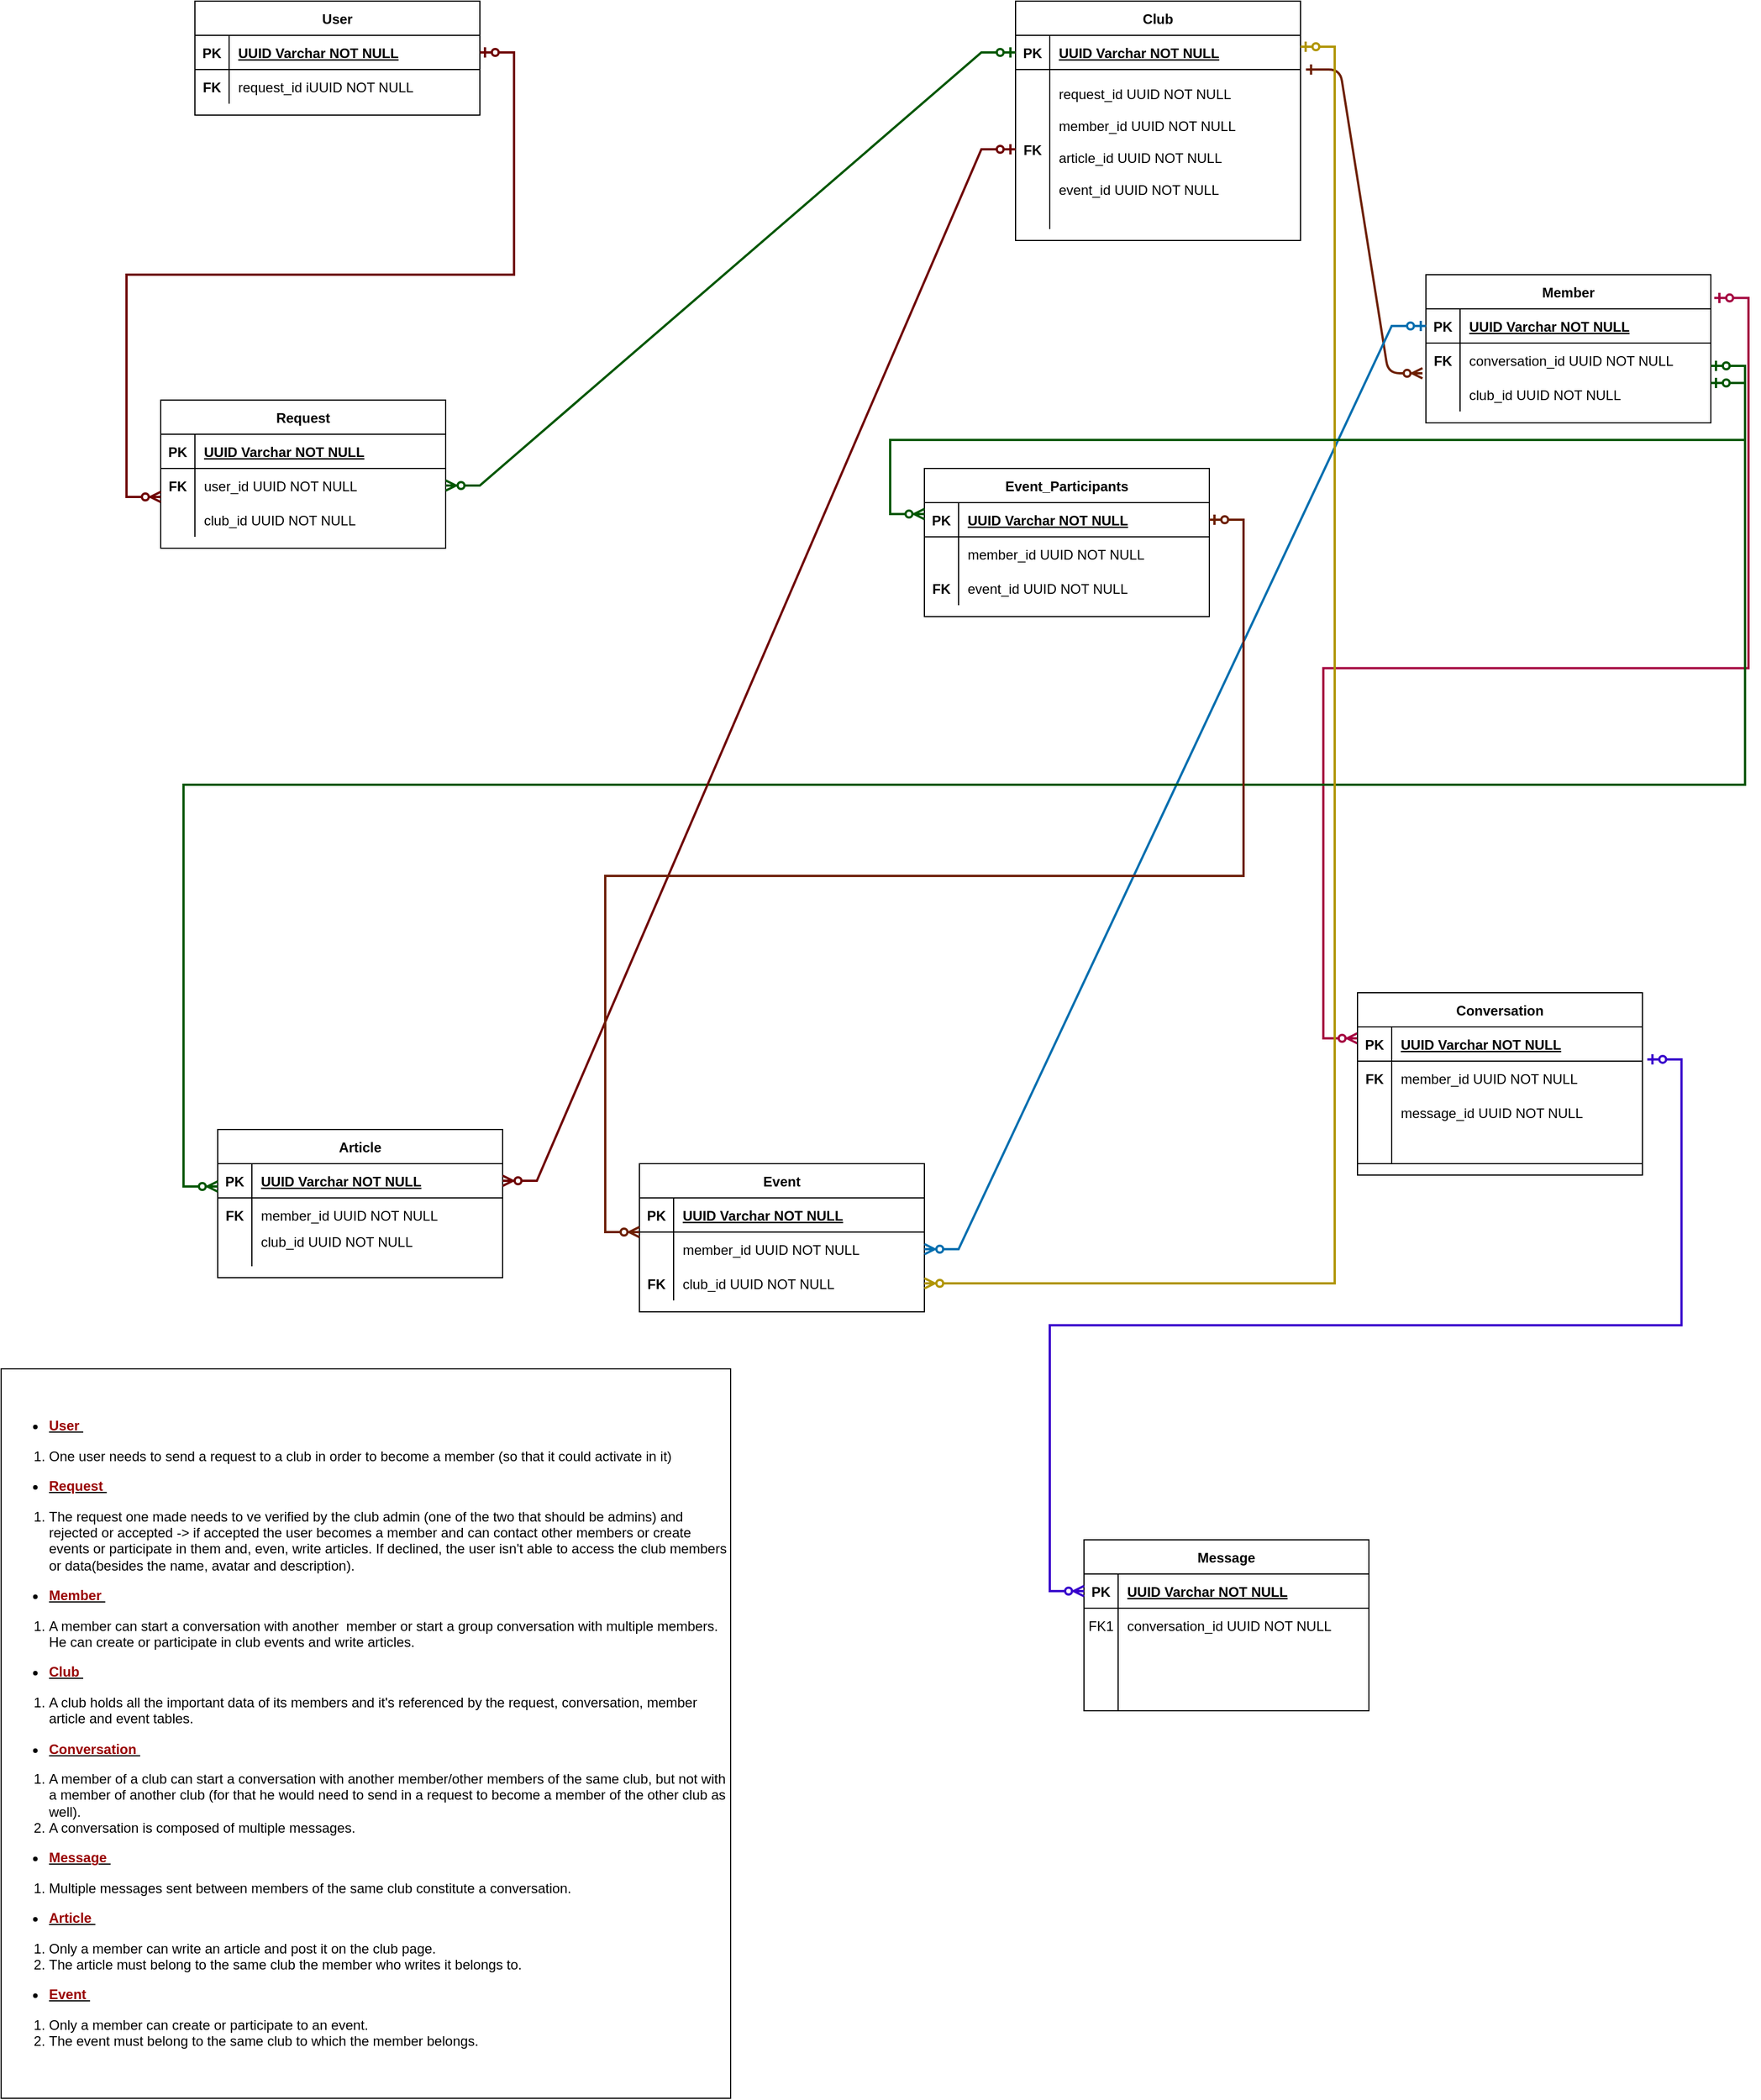 <mxfile version="24.7.1" type="device">
  <diagram id="R2lEEEUBdFMjLlhIrx00" name="Page-1">
    <mxGraphModel dx="2759" dy="949" grid="1" gridSize="10" guides="1" tooltips="1" connect="1" arrows="1" fold="1" page="1" pageScale="1" pageWidth="850" pageHeight="1100" math="0" shadow="0" extFonts="Permanent Marker^https://fonts.googleapis.com/css?family=Permanent+Marker">
      <root>
        <mxCell id="0" />
        <mxCell id="1" parent="0" />
        <mxCell id="C-vyLk0tnHw3VtMMgP7b-2" value="Member" style="shape=table;startSize=30;container=1;collapsible=1;childLayout=tableLayout;fixedRows=1;rowLines=0;fontStyle=1;align=center;resizeLast=1;" parent="1" vertex="1">
          <mxGeometry x="490" y="250" width="250" height="130" as="geometry" />
        </mxCell>
        <mxCell id="C-vyLk0tnHw3VtMMgP7b-3" value="" style="shape=partialRectangle;collapsible=0;dropTarget=0;pointerEvents=0;fillColor=none;points=[[0,0.5],[1,0.5]];portConstraint=eastwest;top=0;left=0;right=0;bottom=1;" parent="C-vyLk0tnHw3VtMMgP7b-2" vertex="1">
          <mxGeometry y="30" width="250" height="30" as="geometry" />
        </mxCell>
        <mxCell id="C-vyLk0tnHw3VtMMgP7b-4" value="PK" style="shape=partialRectangle;overflow=hidden;connectable=0;fillColor=none;top=0;left=0;bottom=0;right=0;fontStyle=1;" parent="C-vyLk0tnHw3VtMMgP7b-3" vertex="1">
          <mxGeometry width="30" height="30" as="geometry">
            <mxRectangle width="30" height="30" as="alternateBounds" />
          </mxGeometry>
        </mxCell>
        <mxCell id="C-vyLk0tnHw3VtMMgP7b-5" value="UUID Varchar NOT NULL" style="shape=partialRectangle;overflow=hidden;connectable=0;fillColor=none;top=0;left=0;bottom=0;right=0;align=left;spacingLeft=6;fontStyle=5;" parent="C-vyLk0tnHw3VtMMgP7b-3" vertex="1">
          <mxGeometry x="30" width="220" height="30" as="geometry">
            <mxRectangle width="220" height="30" as="alternateBounds" />
          </mxGeometry>
        </mxCell>
        <mxCell id="C-vyLk0tnHw3VtMMgP7b-6" value="" style="shape=partialRectangle;collapsible=0;dropTarget=0;pointerEvents=0;fillColor=none;points=[[0,0.5],[1,0.5]];portConstraint=eastwest;top=0;left=0;right=0;bottom=0;" parent="C-vyLk0tnHw3VtMMgP7b-2" vertex="1">
          <mxGeometry y="60" width="250" height="30" as="geometry" />
        </mxCell>
        <mxCell id="C-vyLk0tnHw3VtMMgP7b-7" value="FK" style="shape=partialRectangle;overflow=hidden;connectable=0;fillColor=none;top=0;left=0;bottom=0;right=0;fontStyle=1" parent="C-vyLk0tnHw3VtMMgP7b-6" vertex="1">
          <mxGeometry width="30" height="30" as="geometry">
            <mxRectangle width="30" height="30" as="alternateBounds" />
          </mxGeometry>
        </mxCell>
        <mxCell id="C-vyLk0tnHw3VtMMgP7b-8" value="conversation_id UUID NOT NULL" style="shape=partialRectangle;overflow=hidden;connectable=0;fillColor=none;top=0;left=0;bottom=0;right=0;align=left;spacingLeft=6;" parent="C-vyLk0tnHw3VtMMgP7b-6" vertex="1">
          <mxGeometry x="30" width="220" height="30" as="geometry">
            <mxRectangle width="220" height="30" as="alternateBounds" />
          </mxGeometry>
        </mxCell>
        <mxCell id="C-vyLk0tnHw3VtMMgP7b-9" value="" style="shape=partialRectangle;collapsible=0;dropTarget=0;pointerEvents=0;fillColor=none;points=[[0,0.5],[1,0.5]];portConstraint=eastwest;top=0;left=0;right=0;bottom=0;" parent="C-vyLk0tnHw3VtMMgP7b-2" vertex="1">
          <mxGeometry y="90" width="250" height="30" as="geometry" />
        </mxCell>
        <mxCell id="C-vyLk0tnHw3VtMMgP7b-10" value="" style="shape=partialRectangle;overflow=hidden;connectable=0;fillColor=none;top=0;left=0;bottom=0;right=0;" parent="C-vyLk0tnHw3VtMMgP7b-9" vertex="1">
          <mxGeometry width="30" height="30" as="geometry">
            <mxRectangle width="30" height="30" as="alternateBounds" />
          </mxGeometry>
        </mxCell>
        <mxCell id="C-vyLk0tnHw3VtMMgP7b-11" value="club_id UUID NOT NULL" style="shape=partialRectangle;overflow=hidden;connectable=0;fillColor=none;top=0;left=0;bottom=0;right=0;align=left;spacingLeft=6;" parent="C-vyLk0tnHw3VtMMgP7b-9" vertex="1">
          <mxGeometry x="30" width="220" height="30" as="geometry">
            <mxRectangle width="220" height="30" as="alternateBounds" />
          </mxGeometry>
        </mxCell>
        <mxCell id="C-vyLk0tnHw3VtMMgP7b-13" value="User" style="shape=table;startSize=30;container=1;collapsible=1;childLayout=tableLayout;fixedRows=1;rowLines=0;fontStyle=1;align=center;resizeLast=1;" parent="1" vertex="1">
          <mxGeometry x="-590" y="10" width="250" height="100" as="geometry" />
        </mxCell>
        <mxCell id="C-vyLk0tnHw3VtMMgP7b-14" value="" style="shape=partialRectangle;collapsible=0;dropTarget=0;pointerEvents=0;fillColor=none;points=[[0,0.5],[1,0.5]];portConstraint=eastwest;top=0;left=0;right=0;bottom=1;" parent="C-vyLk0tnHw3VtMMgP7b-13" vertex="1">
          <mxGeometry y="30" width="250" height="30" as="geometry" />
        </mxCell>
        <mxCell id="C-vyLk0tnHw3VtMMgP7b-15" value="PK" style="shape=partialRectangle;overflow=hidden;connectable=0;fillColor=none;top=0;left=0;bottom=0;right=0;fontStyle=1;" parent="C-vyLk0tnHw3VtMMgP7b-14" vertex="1">
          <mxGeometry width="30" height="30" as="geometry">
            <mxRectangle width="30" height="30" as="alternateBounds" />
          </mxGeometry>
        </mxCell>
        <mxCell id="C-vyLk0tnHw3VtMMgP7b-16" value="UUID Varchar NOT NULL" style="shape=partialRectangle;overflow=hidden;connectable=0;fillColor=none;top=0;left=0;bottom=0;right=0;align=left;spacingLeft=6;fontStyle=5;" parent="C-vyLk0tnHw3VtMMgP7b-14" vertex="1">
          <mxGeometry x="30" width="220" height="30" as="geometry">
            <mxRectangle width="220" height="30" as="alternateBounds" />
          </mxGeometry>
        </mxCell>
        <mxCell id="C-vyLk0tnHw3VtMMgP7b-17" value="" style="shape=partialRectangle;collapsible=0;dropTarget=0;pointerEvents=0;fillColor=none;points=[[0,0.5],[1,0.5]];portConstraint=eastwest;top=0;left=0;right=0;bottom=0;" parent="C-vyLk0tnHw3VtMMgP7b-13" vertex="1">
          <mxGeometry y="60" width="250" height="30" as="geometry" />
        </mxCell>
        <mxCell id="C-vyLk0tnHw3VtMMgP7b-18" value="FK" style="shape=partialRectangle;overflow=hidden;connectable=0;fillColor=none;top=0;left=0;bottom=0;right=0;fontStyle=1" parent="C-vyLk0tnHw3VtMMgP7b-17" vertex="1">
          <mxGeometry width="30" height="30" as="geometry">
            <mxRectangle width="30" height="30" as="alternateBounds" />
          </mxGeometry>
        </mxCell>
        <mxCell id="C-vyLk0tnHw3VtMMgP7b-19" value="request_id iUUID NOT NULL" style="shape=partialRectangle;overflow=hidden;connectable=0;fillColor=none;top=0;left=0;bottom=0;right=0;align=left;spacingLeft=6;" parent="C-vyLk0tnHw3VtMMgP7b-17" vertex="1">
          <mxGeometry x="30" width="220" height="30" as="geometry">
            <mxRectangle width="220" height="30" as="alternateBounds" />
          </mxGeometry>
        </mxCell>
        <mxCell id="C-vyLk0tnHw3VtMMgP7b-23" value="Club" style="shape=table;startSize=30;container=1;collapsible=1;childLayout=tableLayout;fixedRows=1;rowLines=0;fontStyle=1;align=center;resizeLast=1;" parent="1" vertex="1">
          <mxGeometry x="130" y="10" width="250" height="210.0" as="geometry" />
        </mxCell>
        <mxCell id="C-vyLk0tnHw3VtMMgP7b-24" value="" style="shape=partialRectangle;collapsible=0;dropTarget=0;pointerEvents=0;fillColor=none;points=[[0,0.5],[1,0.5]];portConstraint=eastwest;top=0;left=0;right=0;bottom=1;" parent="C-vyLk0tnHw3VtMMgP7b-23" vertex="1">
          <mxGeometry y="30" width="250" height="30" as="geometry" />
        </mxCell>
        <mxCell id="C-vyLk0tnHw3VtMMgP7b-25" value="PK" style="shape=partialRectangle;overflow=hidden;connectable=0;fillColor=none;top=0;left=0;bottom=0;right=0;fontStyle=1;" parent="C-vyLk0tnHw3VtMMgP7b-24" vertex="1">
          <mxGeometry width="30" height="30" as="geometry">
            <mxRectangle width="30" height="30" as="alternateBounds" />
          </mxGeometry>
        </mxCell>
        <mxCell id="C-vyLk0tnHw3VtMMgP7b-26" value="UUID Varchar NOT NULL" style="shape=partialRectangle;overflow=hidden;connectable=0;fillColor=none;top=0;left=0;bottom=0;right=0;align=left;spacingLeft=6;fontStyle=5;" parent="C-vyLk0tnHw3VtMMgP7b-24" vertex="1">
          <mxGeometry x="30" width="220" height="30" as="geometry">
            <mxRectangle width="220" height="30" as="alternateBounds" />
          </mxGeometry>
        </mxCell>
        <mxCell id="C-vyLk0tnHw3VtMMgP7b-27" value="" style="shape=partialRectangle;collapsible=0;dropTarget=0;pointerEvents=0;fillColor=none;points=[[0,0.5],[1,0.5]];portConstraint=eastwest;top=0;left=0;right=0;bottom=0;" parent="C-vyLk0tnHw3VtMMgP7b-23" vertex="1">
          <mxGeometry y="60" width="250" height="140" as="geometry" />
        </mxCell>
        <mxCell id="C-vyLk0tnHw3VtMMgP7b-28" value="FK" style="shape=partialRectangle;overflow=hidden;connectable=0;fillColor=none;top=0;left=0;bottom=0;right=0;fontStyle=1" parent="C-vyLk0tnHw3VtMMgP7b-27" vertex="1">
          <mxGeometry width="30" height="140" as="geometry">
            <mxRectangle width="30" height="140" as="alternateBounds" />
          </mxGeometry>
        </mxCell>
        <mxCell id="C-vyLk0tnHw3VtMMgP7b-29" value="request_id UUID NOT NULL&#xa;&#xa;member_id UUID NOT NULL&#xa;&#xa;article_id UUID NOT NULL&#xa;&#xa;event_id UUID NOT NULL&#xa;" style="shape=partialRectangle;overflow=hidden;connectable=0;fillColor=none;top=0;left=0;bottom=0;right=0;align=left;spacingLeft=6;" parent="C-vyLk0tnHw3VtMMgP7b-27" vertex="1">
          <mxGeometry x="30" width="220" height="140" as="geometry">
            <mxRectangle width="220" height="140" as="alternateBounds" />
          </mxGeometry>
        </mxCell>
        <mxCell id="bkxmKQyJV3_calfWGKH9-31" value="Request" style="shape=table;startSize=30;container=1;collapsible=1;childLayout=tableLayout;fixedRows=1;rowLines=0;fontStyle=1;align=center;resizeLast=1;" vertex="1" parent="1">
          <mxGeometry x="-620" y="360" width="250" height="130" as="geometry" />
        </mxCell>
        <mxCell id="bkxmKQyJV3_calfWGKH9-32" value="" style="shape=partialRectangle;collapsible=0;dropTarget=0;pointerEvents=0;fillColor=none;points=[[0,0.5],[1,0.5]];portConstraint=eastwest;top=0;left=0;right=0;bottom=1;" vertex="1" parent="bkxmKQyJV3_calfWGKH9-31">
          <mxGeometry y="30" width="250" height="30" as="geometry" />
        </mxCell>
        <mxCell id="bkxmKQyJV3_calfWGKH9-33" value="PK" style="shape=partialRectangle;overflow=hidden;connectable=0;fillColor=none;top=0;left=0;bottom=0;right=0;fontStyle=1;" vertex="1" parent="bkxmKQyJV3_calfWGKH9-32">
          <mxGeometry width="30" height="30" as="geometry">
            <mxRectangle width="30" height="30" as="alternateBounds" />
          </mxGeometry>
        </mxCell>
        <mxCell id="bkxmKQyJV3_calfWGKH9-34" value="UUID Varchar NOT NULL" style="shape=partialRectangle;overflow=hidden;connectable=0;fillColor=none;top=0;left=0;bottom=0;right=0;align=left;spacingLeft=6;fontStyle=5;" vertex="1" parent="bkxmKQyJV3_calfWGKH9-32">
          <mxGeometry x="30" width="220" height="30" as="geometry">
            <mxRectangle width="220" height="30" as="alternateBounds" />
          </mxGeometry>
        </mxCell>
        <mxCell id="bkxmKQyJV3_calfWGKH9-35" value="" style="shape=partialRectangle;collapsible=0;dropTarget=0;pointerEvents=0;fillColor=none;points=[[0,0.5],[1,0.5]];portConstraint=eastwest;top=0;left=0;right=0;bottom=0;" vertex="1" parent="bkxmKQyJV3_calfWGKH9-31">
          <mxGeometry y="60" width="250" height="30" as="geometry" />
        </mxCell>
        <mxCell id="bkxmKQyJV3_calfWGKH9-36" value="FK" style="shape=partialRectangle;overflow=hidden;connectable=0;fillColor=none;top=0;left=0;bottom=0;right=0;fontStyle=1" vertex="1" parent="bkxmKQyJV3_calfWGKH9-35">
          <mxGeometry width="30" height="30" as="geometry">
            <mxRectangle width="30" height="30" as="alternateBounds" />
          </mxGeometry>
        </mxCell>
        <mxCell id="bkxmKQyJV3_calfWGKH9-37" value="user_id UUID NOT NULL" style="shape=partialRectangle;overflow=hidden;connectable=0;fillColor=none;top=0;left=0;bottom=0;right=0;align=left;spacingLeft=6;" vertex="1" parent="bkxmKQyJV3_calfWGKH9-35">
          <mxGeometry x="30" width="220" height="30" as="geometry">
            <mxRectangle width="220" height="30" as="alternateBounds" />
          </mxGeometry>
        </mxCell>
        <mxCell id="bkxmKQyJV3_calfWGKH9-38" value="" style="shape=partialRectangle;collapsible=0;dropTarget=0;pointerEvents=0;fillColor=none;points=[[0,0.5],[1,0.5]];portConstraint=eastwest;top=0;left=0;right=0;bottom=0;" vertex="1" parent="bkxmKQyJV3_calfWGKH9-31">
          <mxGeometry y="90" width="250" height="30" as="geometry" />
        </mxCell>
        <mxCell id="bkxmKQyJV3_calfWGKH9-39" value="" style="shape=partialRectangle;overflow=hidden;connectable=0;fillColor=none;top=0;left=0;bottom=0;right=0;" vertex="1" parent="bkxmKQyJV3_calfWGKH9-38">
          <mxGeometry width="30" height="30" as="geometry">
            <mxRectangle width="30" height="30" as="alternateBounds" />
          </mxGeometry>
        </mxCell>
        <mxCell id="bkxmKQyJV3_calfWGKH9-40" value="club_id UUID NOT NULL" style="shape=partialRectangle;overflow=hidden;connectable=0;fillColor=none;top=0;left=0;bottom=0;right=0;align=left;spacingLeft=6;" vertex="1" parent="bkxmKQyJV3_calfWGKH9-38">
          <mxGeometry x="30" width="220" height="30" as="geometry">
            <mxRectangle width="220" height="30" as="alternateBounds" />
          </mxGeometry>
        </mxCell>
        <mxCell id="bkxmKQyJV3_calfWGKH9-306" value="" style="edgeStyle=entityRelationEdgeStyle;endArrow=ERzeroToMany;startArrow=ERone;endFill=1;startFill=0;entryX=-0.012;entryY=0.884;entryDx=0;entryDy=0;fillColor=#a0522d;strokeColor=#6D1F00;strokeWidth=2;exitX=1.019;exitY=0.073;exitDx=0;exitDy=0;exitPerimeter=0;entryPerimeter=0;" edge="1" parent="1" target="C-vyLk0tnHw3VtMMgP7b-6">
          <mxGeometry width="100" height="100" relative="1" as="geometry">
            <mxPoint x="384.75" y="70.0" as="sourcePoint" />
            <mxPoint x="470" y="384.78" as="targetPoint" />
            <Array as="points">
              <mxPoint x="125" y="19.78" />
              <mxPoint x="125" y="19.78" />
              <mxPoint x="-40" y="299.78" />
            </Array>
          </mxGeometry>
        </mxCell>
        <mxCell id="bkxmKQyJV3_calfWGKH9-320" value="Article" style="shape=table;startSize=30;container=1;collapsible=1;childLayout=tableLayout;fixedRows=1;rowLines=0;fontStyle=1;align=center;resizeLast=1;" vertex="1" parent="1">
          <mxGeometry x="-570" y="1000" width="250" height="130" as="geometry" />
        </mxCell>
        <mxCell id="bkxmKQyJV3_calfWGKH9-321" value="" style="shape=partialRectangle;collapsible=0;dropTarget=0;pointerEvents=0;fillColor=none;points=[[0,0.5],[1,0.5]];portConstraint=eastwest;top=0;left=0;right=0;bottom=1;" vertex="1" parent="bkxmKQyJV3_calfWGKH9-320">
          <mxGeometry y="30" width="250" height="30" as="geometry" />
        </mxCell>
        <mxCell id="bkxmKQyJV3_calfWGKH9-322" value="PK" style="shape=partialRectangle;overflow=hidden;connectable=0;fillColor=none;top=0;left=0;bottom=0;right=0;fontStyle=1;" vertex="1" parent="bkxmKQyJV3_calfWGKH9-321">
          <mxGeometry width="30" height="30" as="geometry">
            <mxRectangle width="30" height="30" as="alternateBounds" />
          </mxGeometry>
        </mxCell>
        <mxCell id="bkxmKQyJV3_calfWGKH9-323" value="UUID Varchar NOT NULL" style="shape=partialRectangle;overflow=hidden;connectable=0;fillColor=none;top=0;left=0;bottom=0;right=0;align=left;spacingLeft=6;fontStyle=5;" vertex="1" parent="bkxmKQyJV3_calfWGKH9-321">
          <mxGeometry x="30" width="220" height="30" as="geometry">
            <mxRectangle width="220" height="30" as="alternateBounds" />
          </mxGeometry>
        </mxCell>
        <mxCell id="bkxmKQyJV3_calfWGKH9-324" value="" style="shape=partialRectangle;collapsible=0;dropTarget=0;pointerEvents=0;fillColor=none;points=[[0,0.5],[1,0.5]];portConstraint=eastwest;top=0;left=0;right=0;bottom=0;" vertex="1" parent="bkxmKQyJV3_calfWGKH9-320">
          <mxGeometry y="60" width="250" height="30" as="geometry" />
        </mxCell>
        <mxCell id="bkxmKQyJV3_calfWGKH9-325" value="FK" style="shape=partialRectangle;overflow=hidden;connectable=0;fillColor=none;top=0;left=0;bottom=0;right=0;fontStyle=1" vertex="1" parent="bkxmKQyJV3_calfWGKH9-324">
          <mxGeometry width="30" height="30" as="geometry">
            <mxRectangle width="30" height="30" as="alternateBounds" />
          </mxGeometry>
        </mxCell>
        <mxCell id="bkxmKQyJV3_calfWGKH9-326" value="member_id UUID NOT NULL" style="shape=partialRectangle;overflow=hidden;connectable=0;fillColor=none;top=0;left=0;bottom=0;right=0;align=left;spacingLeft=6;" vertex="1" parent="bkxmKQyJV3_calfWGKH9-324">
          <mxGeometry x="30" width="220" height="30" as="geometry">
            <mxRectangle width="220" height="30" as="alternateBounds" />
          </mxGeometry>
        </mxCell>
        <mxCell id="bkxmKQyJV3_calfWGKH9-327" value="" style="shape=partialRectangle;collapsible=0;dropTarget=0;pointerEvents=0;fillColor=none;points=[[0,0.5],[1,0.5]];portConstraint=eastwest;top=0;left=0;right=0;bottom=0;" vertex="1" parent="bkxmKQyJV3_calfWGKH9-320">
          <mxGeometry y="90" width="250" height="30" as="geometry" />
        </mxCell>
        <mxCell id="bkxmKQyJV3_calfWGKH9-328" value="" style="shape=partialRectangle;overflow=hidden;connectable=0;fillColor=none;top=0;left=0;bottom=0;right=0;" vertex="1" parent="bkxmKQyJV3_calfWGKH9-327">
          <mxGeometry width="30" height="30" as="geometry">
            <mxRectangle width="30" height="30" as="alternateBounds" />
          </mxGeometry>
        </mxCell>
        <mxCell id="bkxmKQyJV3_calfWGKH9-329" value="club_id UUID NOT NULL&#xa;" style="shape=partialRectangle;overflow=hidden;connectable=0;fillColor=none;top=0;left=0;bottom=0;right=0;align=left;spacingLeft=6;" vertex="1" parent="bkxmKQyJV3_calfWGKH9-327">
          <mxGeometry x="30" width="220" height="30" as="geometry">
            <mxRectangle width="220" height="30" as="alternateBounds" />
          </mxGeometry>
        </mxCell>
        <mxCell id="bkxmKQyJV3_calfWGKH9-330" value="Event" style="shape=table;startSize=30;container=1;collapsible=1;childLayout=tableLayout;fixedRows=1;rowLines=0;fontStyle=1;align=center;resizeLast=1;" vertex="1" parent="1">
          <mxGeometry x="-200" y="1030" width="250" height="130" as="geometry" />
        </mxCell>
        <mxCell id="bkxmKQyJV3_calfWGKH9-331" value="" style="shape=partialRectangle;collapsible=0;dropTarget=0;pointerEvents=0;fillColor=none;points=[[0,0.5],[1,0.5]];portConstraint=eastwest;top=0;left=0;right=0;bottom=1;" vertex="1" parent="bkxmKQyJV3_calfWGKH9-330">
          <mxGeometry y="30" width="250" height="30" as="geometry" />
        </mxCell>
        <mxCell id="bkxmKQyJV3_calfWGKH9-332" value="PK" style="shape=partialRectangle;overflow=hidden;connectable=0;fillColor=none;top=0;left=0;bottom=0;right=0;fontStyle=1;" vertex="1" parent="bkxmKQyJV3_calfWGKH9-331">
          <mxGeometry width="30" height="30" as="geometry">
            <mxRectangle width="30" height="30" as="alternateBounds" />
          </mxGeometry>
        </mxCell>
        <mxCell id="bkxmKQyJV3_calfWGKH9-333" value="UUID Varchar NOT NULL" style="shape=partialRectangle;overflow=hidden;connectable=0;fillColor=none;top=0;left=0;bottom=0;right=0;align=left;spacingLeft=6;fontStyle=5;" vertex="1" parent="bkxmKQyJV3_calfWGKH9-331">
          <mxGeometry x="30" width="220" height="30" as="geometry">
            <mxRectangle width="220" height="30" as="alternateBounds" />
          </mxGeometry>
        </mxCell>
        <mxCell id="bkxmKQyJV3_calfWGKH9-391" value="" style="shape=partialRectangle;collapsible=0;dropTarget=0;pointerEvents=0;fillColor=none;points=[[0,0.5],[1,0.5]];portConstraint=eastwest;top=0;left=0;right=0;bottom=0;" vertex="1" parent="bkxmKQyJV3_calfWGKH9-330">
          <mxGeometry y="60" width="250" height="30" as="geometry" />
        </mxCell>
        <mxCell id="bkxmKQyJV3_calfWGKH9-392" value="" style="shape=partialRectangle;overflow=hidden;connectable=0;fillColor=none;top=0;left=0;bottom=0;right=0;" vertex="1" parent="bkxmKQyJV3_calfWGKH9-391">
          <mxGeometry width="30" height="30" as="geometry">
            <mxRectangle width="30" height="30" as="alternateBounds" />
          </mxGeometry>
        </mxCell>
        <mxCell id="bkxmKQyJV3_calfWGKH9-393" value="member_id UUID NOT NULL" style="shape=partialRectangle;overflow=hidden;connectable=0;fillColor=none;top=0;left=0;bottom=0;right=0;align=left;spacingLeft=6;" vertex="1" parent="bkxmKQyJV3_calfWGKH9-391">
          <mxGeometry x="30" width="220" height="30" as="geometry">
            <mxRectangle width="220" height="30" as="alternateBounds" />
          </mxGeometry>
        </mxCell>
        <mxCell id="bkxmKQyJV3_calfWGKH9-334" value="" style="shape=partialRectangle;collapsible=0;dropTarget=0;pointerEvents=0;fillColor=none;points=[[0,0.5],[1,0.5]];portConstraint=eastwest;top=0;left=0;right=0;bottom=0;" vertex="1" parent="bkxmKQyJV3_calfWGKH9-330">
          <mxGeometry y="90" width="250" height="30" as="geometry" />
        </mxCell>
        <mxCell id="bkxmKQyJV3_calfWGKH9-335" value="FK" style="shape=partialRectangle;overflow=hidden;connectable=0;fillColor=none;top=0;left=0;bottom=0;right=0;fontStyle=1" vertex="1" parent="bkxmKQyJV3_calfWGKH9-334">
          <mxGeometry width="30" height="30" as="geometry">
            <mxRectangle width="30" height="30" as="alternateBounds" />
          </mxGeometry>
        </mxCell>
        <mxCell id="bkxmKQyJV3_calfWGKH9-336" value="club_id UUID NOT NULL" style="shape=partialRectangle;overflow=hidden;connectable=0;fillColor=none;top=0;left=0;bottom=0;right=0;align=left;spacingLeft=6;" vertex="1" parent="bkxmKQyJV3_calfWGKH9-334">
          <mxGeometry x="30" width="220" height="30" as="geometry">
            <mxRectangle width="220" height="30" as="alternateBounds" />
          </mxGeometry>
        </mxCell>
        <mxCell id="bkxmKQyJV3_calfWGKH9-382" value="" style="edgeStyle=entityRelationEdgeStyle;fontSize=12;html=1;endArrow=ERzeroToMany;startArrow=ERzeroToOne;rounded=0;exitX=1;exitY=0.5;exitDx=0;exitDy=0;fillColor=#a20025;strokeColor=#6F0000;strokeWidth=2;" edge="1" parent="1" source="C-vyLk0tnHw3VtMMgP7b-14">
          <mxGeometry width="100" height="100" relative="1" as="geometry">
            <mxPoint x="-330" y="60" as="sourcePoint" />
            <mxPoint x="-620" y="445" as="targetPoint" />
            <Array as="points">
              <mxPoint x="-350" y="355" />
              <mxPoint x="-580" y="65" />
              <mxPoint x="-600" y="475" />
              <mxPoint x="-390" y="270" />
              <mxPoint x="-520" y="385" />
              <mxPoint x="-390" y="125" />
              <mxPoint x="-610" y="475" />
              <mxPoint x="-590" y="100" />
              <mxPoint x="-650" y="435" />
              <mxPoint x="-790" y="265" />
              <mxPoint x="-620" y="315" />
            </Array>
          </mxGeometry>
        </mxCell>
        <mxCell id="bkxmKQyJV3_calfWGKH9-384" value="" style="edgeStyle=entityRelationEdgeStyle;fontSize=12;html=1;endArrow=ERzeroToMany;startArrow=ERzeroToOne;rounded=0;exitX=1.012;exitY=0.157;exitDx=0;exitDy=0;exitPerimeter=0;fillColor=#d80073;strokeColor=#A50040;strokeWidth=2;" edge="1" parent="1" source="C-vyLk0tnHw3VtMMgP7b-2">
          <mxGeometry width="100" height="100" relative="1" as="geometry">
            <mxPoint x="493.25" y="360.0" as="sourcePoint" />
            <mxPoint x="430" y="920" as="targetPoint" />
            <Array as="points">
              <mxPoint x="480" y="945.31" />
              <mxPoint x="250" y="655.31" />
              <mxPoint x="230" y="1065.31" />
              <mxPoint x="440" y="860.31" />
              <mxPoint x="310" y="975.31" />
              <mxPoint x="440" y="715.31" />
              <mxPoint x="220" y="1065.31" />
              <mxPoint x="240" y="690.31" />
              <mxPoint x="180" y="1025.31" />
              <mxPoint x="40" y="855.31" />
              <mxPoint x="210" y="905.31" />
            </Array>
          </mxGeometry>
        </mxCell>
        <mxCell id="bkxmKQyJV3_calfWGKH9-386" value="" style="edgeStyle=entityRelationEdgeStyle;fontSize=12;html=1;endArrow=ERzeroToMany;startArrow=ERzeroToOne;rounded=0;fillColor=#1ba1e2;strokeColor=#006EAF;strokeWidth=2;entryX=1;entryY=0.5;entryDx=0;entryDy=0;" edge="1" parent="1" source="C-vyLk0tnHw3VtMMgP7b-3" target="bkxmKQyJV3_calfWGKH9-391">
          <mxGeometry width="100" height="100" relative="1" as="geometry">
            <mxPoint x="-30" y="421" as="sourcePoint" />
            <mxPoint x="-140" y="1140" as="targetPoint" />
            <Array as="points">
              <mxPoint x="90" y="420" />
              <mxPoint x="130" y="1050" />
              <mxPoint x="-100" y="760" />
              <mxPoint x="90" y="695" />
              <mxPoint x="80" y="765" />
              <mxPoint x="-120" y="1170" />
              <mxPoint x="90" y="965" />
              <mxPoint x="300" y="1135" />
              <mxPoint x="-40" y="1080" />
              <mxPoint x="90" y="820" />
              <mxPoint x="-130" y="1170" />
              <mxPoint x="-110" y="795" />
              <mxPoint x="-170" y="1130" />
              <mxPoint x="-310" y="960" />
              <mxPoint x="-140" y="1010" />
            </Array>
          </mxGeometry>
        </mxCell>
        <mxCell id="bkxmKQyJV3_calfWGKH9-390" value="" style="edgeStyle=entityRelationEdgeStyle;fontSize=12;html=1;endArrow=ERzeroToMany;startArrow=ERzeroToOne;rounded=0;fillColor=#008a00;strokeColor=#005700;strokeWidth=2;" edge="1" parent="1">
          <mxGeometry width="100" height="100" relative="1" as="geometry">
            <mxPoint x="740" y="345" as="sourcePoint" />
            <mxPoint x="-570" y="1050" as="targetPoint" />
            <Array as="points">
              <mxPoint x="-320" y="615" />
              <mxPoint x="-610" y="945" />
              <mxPoint x="-840" y="655" />
              <mxPoint x="-860" y="1065" />
              <mxPoint x="-650" y="860" />
              <mxPoint x="-440" y="1030" />
              <mxPoint x="-780" y="975" />
              <mxPoint x="-650" y="715" />
              <mxPoint x="-870" y="1065" />
              <mxPoint x="-850" y="690" />
              <mxPoint x="-910" y="1025" />
              <mxPoint x="-1050" y="855" />
              <mxPoint x="-880" y="905" />
            </Array>
          </mxGeometry>
        </mxCell>
        <mxCell id="bkxmKQyJV3_calfWGKH9-415" value="Conversation" style="shape=table;startSize=30;container=1;collapsible=1;childLayout=tableLayout;fixedRows=1;rowLines=0;fontStyle=1;align=center;resizeLast=1;" vertex="1" parent="1">
          <mxGeometry x="430" y="880" width="250" height="160" as="geometry" />
        </mxCell>
        <mxCell id="bkxmKQyJV3_calfWGKH9-416" value="" style="shape=partialRectangle;collapsible=0;dropTarget=0;pointerEvents=0;fillColor=none;points=[[0,0.5],[1,0.5]];portConstraint=eastwest;top=0;left=0;right=0;bottom=1;" vertex="1" parent="bkxmKQyJV3_calfWGKH9-415">
          <mxGeometry y="30" width="250" height="30" as="geometry" />
        </mxCell>
        <mxCell id="bkxmKQyJV3_calfWGKH9-417" value="PK" style="shape=partialRectangle;overflow=hidden;connectable=0;fillColor=none;top=0;left=0;bottom=0;right=0;fontStyle=1;" vertex="1" parent="bkxmKQyJV3_calfWGKH9-416">
          <mxGeometry width="30" height="30" as="geometry">
            <mxRectangle width="30" height="30" as="alternateBounds" />
          </mxGeometry>
        </mxCell>
        <mxCell id="bkxmKQyJV3_calfWGKH9-418" value="UUID Varchar NOT NULL" style="shape=partialRectangle;overflow=hidden;connectable=0;fillColor=none;top=0;left=0;bottom=0;right=0;align=left;spacingLeft=6;fontStyle=5;" vertex="1" parent="bkxmKQyJV3_calfWGKH9-416">
          <mxGeometry x="30" width="220" height="30" as="geometry">
            <mxRectangle width="220" height="30" as="alternateBounds" />
          </mxGeometry>
        </mxCell>
        <mxCell id="bkxmKQyJV3_calfWGKH9-419" value="" style="shape=partialRectangle;collapsible=0;dropTarget=0;pointerEvents=0;fillColor=none;points=[[0,0.5],[1,0.5]];portConstraint=eastwest;top=0;left=0;right=0;bottom=0;" vertex="1" parent="bkxmKQyJV3_calfWGKH9-415">
          <mxGeometry y="60" width="250" height="30" as="geometry" />
        </mxCell>
        <mxCell id="bkxmKQyJV3_calfWGKH9-420" value="FK" style="shape=partialRectangle;overflow=hidden;connectable=0;fillColor=none;top=0;left=0;bottom=0;right=0;fontStyle=1" vertex="1" parent="bkxmKQyJV3_calfWGKH9-419">
          <mxGeometry width="30" height="30" as="geometry">
            <mxRectangle width="30" height="30" as="alternateBounds" />
          </mxGeometry>
        </mxCell>
        <mxCell id="bkxmKQyJV3_calfWGKH9-421" value="member_id UUID NOT NULL" style="shape=partialRectangle;overflow=hidden;connectable=0;fillColor=none;top=0;left=0;bottom=0;right=0;align=left;spacingLeft=6;" vertex="1" parent="bkxmKQyJV3_calfWGKH9-419">
          <mxGeometry x="30" width="220" height="30" as="geometry">
            <mxRectangle width="220" height="30" as="alternateBounds" />
          </mxGeometry>
        </mxCell>
        <mxCell id="bkxmKQyJV3_calfWGKH9-422" value="" style="shape=partialRectangle;collapsible=0;dropTarget=0;pointerEvents=0;fillColor=none;points=[[0,0.5],[1,0.5]];portConstraint=eastwest;top=0;left=0;right=0;bottom=0;" vertex="1" parent="bkxmKQyJV3_calfWGKH9-415">
          <mxGeometry y="90" width="250" height="30" as="geometry" />
        </mxCell>
        <mxCell id="bkxmKQyJV3_calfWGKH9-423" value="" style="shape=partialRectangle;overflow=hidden;connectable=0;fillColor=none;top=0;left=0;bottom=0;right=0;" vertex="1" parent="bkxmKQyJV3_calfWGKH9-422">
          <mxGeometry width="30" height="30" as="geometry">
            <mxRectangle width="30" height="30" as="alternateBounds" />
          </mxGeometry>
        </mxCell>
        <mxCell id="bkxmKQyJV3_calfWGKH9-424" value="message_id UUID NOT NULL" style="shape=partialRectangle;overflow=hidden;connectable=0;fillColor=none;top=0;left=0;bottom=0;right=0;align=left;spacingLeft=6;" vertex="1" parent="bkxmKQyJV3_calfWGKH9-422">
          <mxGeometry x="30" width="220" height="30" as="geometry">
            <mxRectangle width="220" height="30" as="alternateBounds" />
          </mxGeometry>
        </mxCell>
        <mxCell id="bkxmKQyJV3_calfWGKH9-425" value="" style="shape=partialRectangle;collapsible=0;dropTarget=0;pointerEvents=0;fillColor=none;points=[[0,0.5],[1,0.5]];portConstraint=eastwest;top=0;left=0;right=0;bottom=1;" vertex="1" parent="bkxmKQyJV3_calfWGKH9-415">
          <mxGeometry y="120" width="250" height="30" as="geometry" />
        </mxCell>
        <mxCell id="bkxmKQyJV3_calfWGKH9-426" value="" style="shape=partialRectangle;overflow=hidden;connectable=0;fillColor=none;top=0;left=0;bottom=0;right=0;fontStyle=1;" vertex="1" parent="bkxmKQyJV3_calfWGKH9-425">
          <mxGeometry width="30" height="30" as="geometry">
            <mxRectangle width="30" height="30" as="alternateBounds" />
          </mxGeometry>
        </mxCell>
        <mxCell id="bkxmKQyJV3_calfWGKH9-427" value="" style="shape=partialRectangle;overflow=hidden;connectable=0;fillColor=none;top=0;left=0;bottom=0;right=0;align=left;spacingLeft=6;fontStyle=5;" vertex="1" parent="bkxmKQyJV3_calfWGKH9-425">
          <mxGeometry x="30" width="220" height="30" as="geometry">
            <mxRectangle width="220" height="30" as="alternateBounds" />
          </mxGeometry>
        </mxCell>
        <mxCell id="bkxmKQyJV3_calfWGKH9-453" value="Message" style="shape=table;startSize=30;container=1;collapsible=1;childLayout=tableLayout;fixedRows=1;rowLines=0;fontStyle=1;align=center;resizeLast=1;" vertex="1" parent="1">
          <mxGeometry x="190" y="1360" width="250" height="150" as="geometry" />
        </mxCell>
        <mxCell id="bkxmKQyJV3_calfWGKH9-454" value="" style="shape=partialRectangle;collapsible=0;dropTarget=0;pointerEvents=0;fillColor=none;points=[[0,0.5],[1,0.5]];portConstraint=eastwest;top=0;left=0;right=0;bottom=1;" vertex="1" parent="bkxmKQyJV3_calfWGKH9-453">
          <mxGeometry y="30" width="250" height="30" as="geometry" />
        </mxCell>
        <mxCell id="bkxmKQyJV3_calfWGKH9-455" value="PK" style="shape=partialRectangle;overflow=hidden;connectable=0;fillColor=none;top=0;left=0;bottom=0;right=0;fontStyle=1;" vertex="1" parent="bkxmKQyJV3_calfWGKH9-454">
          <mxGeometry width="30" height="30" as="geometry">
            <mxRectangle width="30" height="30" as="alternateBounds" />
          </mxGeometry>
        </mxCell>
        <mxCell id="bkxmKQyJV3_calfWGKH9-456" value="UUID Varchar NOT NULL" style="shape=partialRectangle;overflow=hidden;connectable=0;fillColor=none;top=0;left=0;bottom=0;right=0;align=left;spacingLeft=6;fontStyle=5;" vertex="1" parent="bkxmKQyJV3_calfWGKH9-454">
          <mxGeometry x="30" width="220" height="30" as="geometry">
            <mxRectangle width="220" height="30" as="alternateBounds" />
          </mxGeometry>
        </mxCell>
        <mxCell id="bkxmKQyJV3_calfWGKH9-457" value="" style="shape=partialRectangle;collapsible=0;dropTarget=0;pointerEvents=0;fillColor=none;points=[[0,0.5],[1,0.5]];portConstraint=eastwest;top=0;left=0;right=0;bottom=0;" vertex="1" parent="bkxmKQyJV3_calfWGKH9-453">
          <mxGeometry y="60" width="250" height="30" as="geometry" />
        </mxCell>
        <mxCell id="bkxmKQyJV3_calfWGKH9-458" value="FK1" style="shape=partialRectangle;overflow=hidden;connectable=0;fillColor=none;top=0;left=0;bottom=0;right=0;" vertex="1" parent="bkxmKQyJV3_calfWGKH9-457">
          <mxGeometry width="30" height="30" as="geometry">
            <mxRectangle width="30" height="30" as="alternateBounds" />
          </mxGeometry>
        </mxCell>
        <mxCell id="bkxmKQyJV3_calfWGKH9-459" value="conversation_id UUID NOT NULL" style="shape=partialRectangle;overflow=hidden;connectable=0;fillColor=none;top=0;left=0;bottom=0;right=0;align=left;spacingLeft=6;" vertex="1" parent="bkxmKQyJV3_calfWGKH9-457">
          <mxGeometry x="30" width="220" height="30" as="geometry">
            <mxRectangle width="220" height="30" as="alternateBounds" />
          </mxGeometry>
        </mxCell>
        <mxCell id="bkxmKQyJV3_calfWGKH9-460" value="" style="shape=partialRectangle;collapsible=0;dropTarget=0;pointerEvents=0;fillColor=none;points=[[0,0.5],[1,0.5]];portConstraint=eastwest;top=0;left=0;right=0;bottom=0;" vertex="1" parent="bkxmKQyJV3_calfWGKH9-453">
          <mxGeometry y="90" width="250" height="30" as="geometry" />
        </mxCell>
        <mxCell id="bkxmKQyJV3_calfWGKH9-461" value="" style="shape=partialRectangle;overflow=hidden;connectable=0;fillColor=none;top=0;left=0;bottom=0;right=0;" vertex="1" parent="bkxmKQyJV3_calfWGKH9-460">
          <mxGeometry width="30" height="30" as="geometry">
            <mxRectangle width="30" height="30" as="alternateBounds" />
          </mxGeometry>
        </mxCell>
        <mxCell id="bkxmKQyJV3_calfWGKH9-462" value="" style="shape=partialRectangle;overflow=hidden;connectable=0;fillColor=none;top=0;left=0;bottom=0;right=0;align=left;spacingLeft=6;" vertex="1" parent="bkxmKQyJV3_calfWGKH9-460">
          <mxGeometry x="30" width="220" height="30" as="geometry">
            <mxRectangle width="220" height="30" as="alternateBounds" />
          </mxGeometry>
        </mxCell>
        <mxCell id="bkxmKQyJV3_calfWGKH9-463" value="" style="shape=partialRectangle;collapsible=0;dropTarget=0;pointerEvents=0;fillColor=none;points=[[0,0.5],[1,0.5]];portConstraint=eastwest;top=0;left=0;right=0;bottom=1;" vertex="1" parent="bkxmKQyJV3_calfWGKH9-453">
          <mxGeometry y="120" width="250" height="30" as="geometry" />
        </mxCell>
        <mxCell id="bkxmKQyJV3_calfWGKH9-464" value="" style="shape=partialRectangle;overflow=hidden;connectable=0;fillColor=none;top=0;left=0;bottom=0;right=0;fontStyle=1;" vertex="1" parent="bkxmKQyJV3_calfWGKH9-463">
          <mxGeometry width="30" height="30" as="geometry">
            <mxRectangle width="30" height="30" as="alternateBounds" />
          </mxGeometry>
        </mxCell>
        <mxCell id="bkxmKQyJV3_calfWGKH9-465" value="" style="shape=partialRectangle;overflow=hidden;connectable=0;fillColor=none;top=0;left=0;bottom=0;right=0;align=left;spacingLeft=6;fontStyle=5;" vertex="1" parent="bkxmKQyJV3_calfWGKH9-463">
          <mxGeometry x="30" width="220" height="30" as="geometry">
            <mxRectangle width="220" height="30" as="alternateBounds" />
          </mxGeometry>
        </mxCell>
        <mxCell id="bkxmKQyJV3_calfWGKH9-482" value="" style="edgeStyle=entityRelationEdgeStyle;fontSize=12;html=1;endArrow=ERzeroToMany;startArrow=ERzeroToOne;rounded=0;exitX=0;exitY=0.5;exitDx=0;exitDy=0;entryX=1;entryY=0.5;entryDx=0;entryDy=0;fillColor=#008a00;strokeColor=#005700;strokeWidth=2;" edge="1" parent="1" source="C-vyLk0tnHw3VtMMgP7b-24" target="bkxmKQyJV3_calfWGKH9-35">
          <mxGeometry width="100" height="100" relative="1" as="geometry">
            <mxPoint y="110" as="sourcePoint" />
            <mxPoint x="-640" y="470" as="targetPoint" />
            <Array as="points">
              <mxPoint x="-350" y="375" />
              <mxPoint x="-580" y="85" />
              <mxPoint x="-600" y="495" />
              <mxPoint x="-390" y="290" />
              <mxPoint x="-520" y="405" />
              <mxPoint x="-390" y="145" />
              <mxPoint x="-610" y="495" />
              <mxPoint x="-590" y="120" />
              <mxPoint x="-650" y="455" />
              <mxPoint x="-790" y="285" />
              <mxPoint x="-620" y="335" />
            </Array>
          </mxGeometry>
        </mxCell>
        <mxCell id="bkxmKQyJV3_calfWGKH9-483" value="&lt;ul&gt;&lt;li&gt;&lt;u&gt;&lt;font color=&quot;#990000&quot;&gt;&lt;b&gt;User&amp;nbsp;&lt;/b&gt;&lt;/font&gt;&lt;/u&gt;&lt;/li&gt;&lt;/ul&gt;&lt;div&gt;&lt;ol&gt;&lt;li&gt;One user needs to send a request to a club in order to become a member (so that it could activate in it)&lt;/li&gt;&lt;/ol&gt;&lt;/div&gt;&lt;ul&gt;&lt;li&gt;&lt;u&gt;&lt;font color=&quot;#990000&quot;&gt;&lt;b&gt;Request&amp;nbsp;&lt;/b&gt;&lt;/font&gt;&lt;/u&gt;&lt;/li&gt;&lt;/ul&gt;&lt;div&gt;&lt;ol&gt;&lt;li&gt;The request one made needs to ve verified by the club admin (one of the two that should be admins) and rejected or accepted -&amp;gt; if accepted the user becomes a member and can contact other members or create events or participate in them and, even, write articles. If declined, the user isn&#39;t able to access the club members or data(besides the name, avatar and description).&lt;/li&gt;&lt;/ol&gt;&lt;/div&gt;&lt;ul&gt;&lt;li&gt;&lt;u&gt;&lt;font color=&quot;#990000&quot;&gt;&lt;b&gt;Member&amp;nbsp;&lt;/b&gt;&lt;/font&gt;&lt;/u&gt;&lt;/li&gt;&lt;/ul&gt;&lt;div&gt;&lt;ol&gt;&lt;li&gt;A member can start a conversation with another&amp;nbsp; member or start a group conversation with multiple members. He can create or participate in club events and write articles.&lt;/li&gt;&lt;/ol&gt;&lt;/div&gt;&lt;ul&gt;&lt;li&gt;&lt;u&gt;&lt;font color=&quot;#990000&quot;&gt;&lt;b&gt;Club&amp;nbsp;&lt;/b&gt;&lt;/font&gt;&lt;/u&gt;&lt;/li&gt;&lt;/ul&gt;&lt;div&gt;&lt;ol&gt;&lt;li&gt;A club holds all the important data of its members and it&#39;s referenced by the request, conversation, member article and event tables.&lt;/li&gt;&lt;/ol&gt;&lt;/div&gt;&lt;ul&gt;&lt;li&gt;&lt;u&gt;&lt;font color=&quot;#990000&quot;&gt;&lt;b&gt;Conversation&amp;nbsp;&lt;/b&gt;&lt;/font&gt;&lt;/u&gt;&lt;/li&gt;&lt;/ul&gt;&lt;div&gt;&lt;ol&gt;&lt;li&gt;A member of a club can start a conversation with another member/other members of the same club, but not with a member of another club (for that he would need to send in a request to become a member of the other club as well).&amp;nbsp;&lt;/li&gt;&lt;li&gt;A conversation is composed of multiple messages.&lt;/li&gt;&lt;/ol&gt;&lt;/div&gt;&lt;ul&gt;&lt;li&gt;&lt;u&gt;&lt;font color=&quot;#990000&quot;&gt;&lt;b&gt;Message&amp;nbsp;&lt;/b&gt;&lt;/font&gt;&lt;/u&gt;&lt;/li&gt;&lt;/ul&gt;&lt;div&gt;&lt;ol&gt;&lt;li&gt;Multiple messages sent between members of the same club constitute a conversation.&lt;/li&gt;&lt;/ol&gt;&lt;/div&gt;&lt;ul&gt;&lt;li&gt;&lt;u&gt;&lt;font color=&quot;#990000&quot;&gt;&lt;b&gt;Article&amp;nbsp;&lt;/b&gt;&lt;/font&gt;&lt;/u&gt;&lt;/li&gt;&lt;/ul&gt;&lt;div&gt;&lt;ol&gt;&lt;li&gt;Only a member can write an article and post it on the club page.&lt;/li&gt;&lt;li&gt;The article must belong to the same club the member who writes it belongs to.&lt;/li&gt;&lt;/ol&gt;&lt;/div&gt;&lt;ul&gt;&lt;li&gt;&lt;u&gt;&lt;font color=&quot;#990000&quot;&gt;&lt;b&gt;Event&amp;nbsp;&lt;/b&gt;&lt;/font&gt;&lt;/u&gt;&lt;/li&gt;&lt;/ul&gt;&lt;div&gt;&lt;ol&gt;&lt;li&gt;Only a member can create or participate to an event.&lt;/li&gt;&lt;li&gt;The event must belong to the same club to which the member belongs.&lt;/li&gt;&lt;/ol&gt;&lt;/div&gt;" style="whiteSpace=wrap;html=1;aspect=fixed;align=left;" vertex="1" parent="1">
          <mxGeometry x="-760" y="1210" width="640" height="640" as="geometry" />
        </mxCell>
        <mxCell id="bkxmKQyJV3_calfWGKH9-604" value="" style="edgeStyle=entityRelationEdgeStyle;fontSize=12;html=1;endArrow=ERzeroToMany;startArrow=ERzeroToOne;rounded=0;entryX=1;entryY=0.5;entryDx=0;entryDy=0;fillColor=#a20025;strokeColor=#6F0000;strokeWidth=2;" edge="1" parent="1" source="C-vyLk0tnHw3VtMMgP7b-27" target="bkxmKQyJV3_calfWGKH9-321">
          <mxGeometry width="100" height="100" relative="1" as="geometry">
            <mxPoint x="400" y="-170" as="sourcePoint" />
            <mxPoint x="-550" y="820" as="targetPoint" />
            <Array as="points">
              <mxPoint x="10" y="400" />
              <mxPoint x="-280" y="730" />
              <mxPoint x="-510" y="440" />
              <mxPoint x="-530" y="850" />
              <mxPoint x="-320" y="645" />
              <mxPoint x="-110" y="815" />
              <mxPoint x="-450" y="760" />
              <mxPoint x="-320" y="500" />
              <mxPoint x="-540" y="850" />
              <mxPoint x="-520" y="475" />
              <mxPoint x="-580" y="810" />
              <mxPoint x="-720" y="640" />
              <mxPoint x="-550" y="690" />
            </Array>
          </mxGeometry>
        </mxCell>
        <mxCell id="bkxmKQyJV3_calfWGKH9-605" value="" style="edgeStyle=entityRelationEdgeStyle;fontSize=12;html=1;endArrow=ERzeroToMany;startArrow=ERzeroToOne;rounded=0;entryX=1;entryY=0.5;entryDx=0;entryDy=0;exitX=1.017;exitY=-0.052;exitDx=0;exitDy=0;exitPerimeter=0;fillColor=#6a00ff;strokeColor=#3700CC;strokeWidth=2;" edge="1" parent="1" source="bkxmKQyJV3_calfWGKH9-419">
          <mxGeometry width="100" height="100" relative="1" as="geometry">
            <mxPoint x="650" y="460" as="sourcePoint" />
            <mxPoint x="190" y="1405" as="targetPoint" />
            <Array as="points">
              <mxPoint x="530" y="750" />
              <mxPoint x="240" y="1080" />
              <mxPoint x="10" y="790" />
              <mxPoint x="-10" y="1200" />
              <mxPoint x="200" y="995" />
              <mxPoint x="410" y="1165" />
              <mxPoint x="70" y="1110" />
              <mxPoint x="200" y="850" />
              <mxPoint x="-20" y="1200" />
              <mxPoint y="825" />
              <mxPoint x="-60" y="1160" />
              <mxPoint x="-200" y="990" />
              <mxPoint x="-30" y="1040" />
            </Array>
          </mxGeometry>
        </mxCell>
        <mxCell id="bkxmKQyJV3_calfWGKH9-606" value="" style="edgeStyle=entityRelationEdgeStyle;fontSize=12;html=1;endArrow=ERzeroToMany;startArrow=ERzeroToOne;rounded=0;fillColor=#e3c800;strokeColor=#B09500;strokeWidth=2;entryX=1;entryY=0.5;entryDx=0;entryDy=0;" edge="1" parent="1" target="bkxmKQyJV3_calfWGKH9-334">
          <mxGeometry width="100" height="100" relative="1" as="geometry">
            <mxPoint x="380" y="50" as="sourcePoint" />
            <mxPoint x="60" y="1085" as="targetPoint" />
            <Array as="points">
              <mxPoint x="30" y="420" />
              <mxPoint x="-260" y="750" />
              <mxPoint x="-490" y="460" />
              <mxPoint x="-510" y="870" />
              <mxPoint x="-300" y="665" />
              <mxPoint x="-90" y="835" />
              <mxPoint x="-430" y="780" />
              <mxPoint x="-300" y="520" />
              <mxPoint x="-520" y="870" />
              <mxPoint x="-500" y="495" />
              <mxPoint x="-560" y="830" />
              <mxPoint x="-700" y="660" />
              <mxPoint x="-530" y="710" />
            </Array>
          </mxGeometry>
        </mxCell>
        <mxCell id="bkxmKQyJV3_calfWGKH9-610" value="Event_Participants" style="shape=table;startSize=30;container=1;collapsible=1;childLayout=tableLayout;fixedRows=1;rowLines=0;fontStyle=1;align=center;resizeLast=1;" vertex="1" parent="1">
          <mxGeometry x="50" y="420" width="250" height="130" as="geometry" />
        </mxCell>
        <mxCell id="bkxmKQyJV3_calfWGKH9-611" value="" style="shape=partialRectangle;collapsible=0;dropTarget=0;pointerEvents=0;fillColor=none;points=[[0,0.5],[1,0.5]];portConstraint=eastwest;top=0;left=0;right=0;bottom=1;" vertex="1" parent="bkxmKQyJV3_calfWGKH9-610">
          <mxGeometry y="30" width="250" height="30" as="geometry" />
        </mxCell>
        <mxCell id="bkxmKQyJV3_calfWGKH9-612" value="PK" style="shape=partialRectangle;overflow=hidden;connectable=0;fillColor=none;top=0;left=0;bottom=0;right=0;fontStyle=1;" vertex="1" parent="bkxmKQyJV3_calfWGKH9-611">
          <mxGeometry width="30" height="30" as="geometry">
            <mxRectangle width="30" height="30" as="alternateBounds" />
          </mxGeometry>
        </mxCell>
        <mxCell id="bkxmKQyJV3_calfWGKH9-613" value="UUID Varchar NOT NULL" style="shape=partialRectangle;overflow=hidden;connectable=0;fillColor=none;top=0;left=0;bottom=0;right=0;align=left;spacingLeft=6;fontStyle=5;" vertex="1" parent="bkxmKQyJV3_calfWGKH9-611">
          <mxGeometry x="30" width="220" height="30" as="geometry">
            <mxRectangle width="220" height="30" as="alternateBounds" />
          </mxGeometry>
        </mxCell>
        <mxCell id="bkxmKQyJV3_calfWGKH9-614" value="" style="shape=partialRectangle;collapsible=0;dropTarget=0;pointerEvents=0;fillColor=none;points=[[0,0.5],[1,0.5]];portConstraint=eastwest;top=0;left=0;right=0;bottom=0;" vertex="1" parent="bkxmKQyJV3_calfWGKH9-610">
          <mxGeometry y="60" width="250" height="30" as="geometry" />
        </mxCell>
        <mxCell id="bkxmKQyJV3_calfWGKH9-615" value="" style="shape=partialRectangle;overflow=hidden;connectable=0;fillColor=none;top=0;left=0;bottom=0;right=0;" vertex="1" parent="bkxmKQyJV3_calfWGKH9-614">
          <mxGeometry width="30" height="30" as="geometry">
            <mxRectangle width="30" height="30" as="alternateBounds" />
          </mxGeometry>
        </mxCell>
        <mxCell id="bkxmKQyJV3_calfWGKH9-616" value="member_id UUID NOT NULL" style="shape=partialRectangle;overflow=hidden;connectable=0;fillColor=none;top=0;left=0;bottom=0;right=0;align=left;spacingLeft=6;" vertex="1" parent="bkxmKQyJV3_calfWGKH9-614">
          <mxGeometry x="30" width="220" height="30" as="geometry">
            <mxRectangle width="220" height="30" as="alternateBounds" />
          </mxGeometry>
        </mxCell>
        <mxCell id="bkxmKQyJV3_calfWGKH9-617" value="" style="shape=partialRectangle;collapsible=0;dropTarget=0;pointerEvents=0;fillColor=none;points=[[0,0.5],[1,0.5]];portConstraint=eastwest;top=0;left=0;right=0;bottom=0;" vertex="1" parent="bkxmKQyJV3_calfWGKH9-610">
          <mxGeometry y="90" width="250" height="30" as="geometry" />
        </mxCell>
        <mxCell id="bkxmKQyJV3_calfWGKH9-618" value="FK" style="shape=partialRectangle;overflow=hidden;connectable=0;fillColor=none;top=0;left=0;bottom=0;right=0;fontStyle=1" vertex="1" parent="bkxmKQyJV3_calfWGKH9-617">
          <mxGeometry width="30" height="30" as="geometry">
            <mxRectangle width="30" height="30" as="alternateBounds" />
          </mxGeometry>
        </mxCell>
        <mxCell id="bkxmKQyJV3_calfWGKH9-619" value="event_id UUID NOT NULL" style="shape=partialRectangle;overflow=hidden;connectable=0;fillColor=none;top=0;left=0;bottom=0;right=0;align=left;spacingLeft=6;" vertex="1" parent="bkxmKQyJV3_calfWGKH9-617">
          <mxGeometry x="30" width="220" height="30" as="geometry">
            <mxRectangle width="220" height="30" as="alternateBounds" />
          </mxGeometry>
        </mxCell>
        <mxCell id="bkxmKQyJV3_calfWGKH9-620" value="" style="edgeStyle=entityRelationEdgeStyle;fontSize=12;html=1;endArrow=ERzeroToMany;startArrow=ERzeroToOne;rounded=0;fillColor=#a0522d;strokeColor=#6D1F00;strokeWidth=2;exitX=1;exitY=0.5;exitDx=0;exitDy=0;" edge="1" parent="1" source="bkxmKQyJV3_calfWGKH9-611">
          <mxGeometry width="100" height="100" relative="1" as="geometry">
            <mxPoint x="390" y="60" as="sourcePoint" />
            <mxPoint x="-200" y="1090" as="targetPoint" />
            <Array as="points">
              <mxPoint x="40" y="430" />
              <mxPoint x="-250" y="760" />
              <mxPoint x="-480" y="470" />
              <mxPoint x="-500" y="880" />
              <mxPoint x="-290" y="675" />
              <mxPoint x="-80" y="845" />
              <mxPoint x="-420" y="790" />
              <mxPoint x="-290" y="530" />
              <mxPoint x="-510" y="880" />
              <mxPoint x="-490" y="505" />
              <mxPoint x="-550" y="840" />
              <mxPoint x="-690" y="670" />
              <mxPoint x="-520" y="720" />
            </Array>
          </mxGeometry>
        </mxCell>
        <mxCell id="bkxmKQyJV3_calfWGKH9-621" value="" style="edgeStyle=entityRelationEdgeStyle;fontSize=12;html=1;endArrow=ERzeroToMany;startArrow=ERzeroToOne;rounded=0;fillColor=#008a00;strokeColor=#005700;strokeWidth=2;" edge="1" parent="1">
          <mxGeometry width="100" height="100" relative="1" as="geometry">
            <mxPoint x="740" y="330" as="sourcePoint" />
            <mxPoint x="50" y="460" as="targetPoint" />
            <Array as="points">
              <mxPoint x="-320" y="600" />
              <mxPoint x="-610" y="930" />
              <mxPoint x="-840" y="640" />
              <mxPoint x="-860" y="1050" />
              <mxPoint x="-650" y="845" />
              <mxPoint x="-440" y="1015" />
              <mxPoint x="-780" y="960" />
              <mxPoint x="-650" y="700" />
              <mxPoint x="-870" y="1050" />
              <mxPoint x="-850" y="675" />
              <mxPoint x="-910" y="1010" />
              <mxPoint x="-1050" y="840" />
              <mxPoint x="-880" y="890" />
            </Array>
          </mxGeometry>
        </mxCell>
      </root>
    </mxGraphModel>
  </diagram>
</mxfile>
